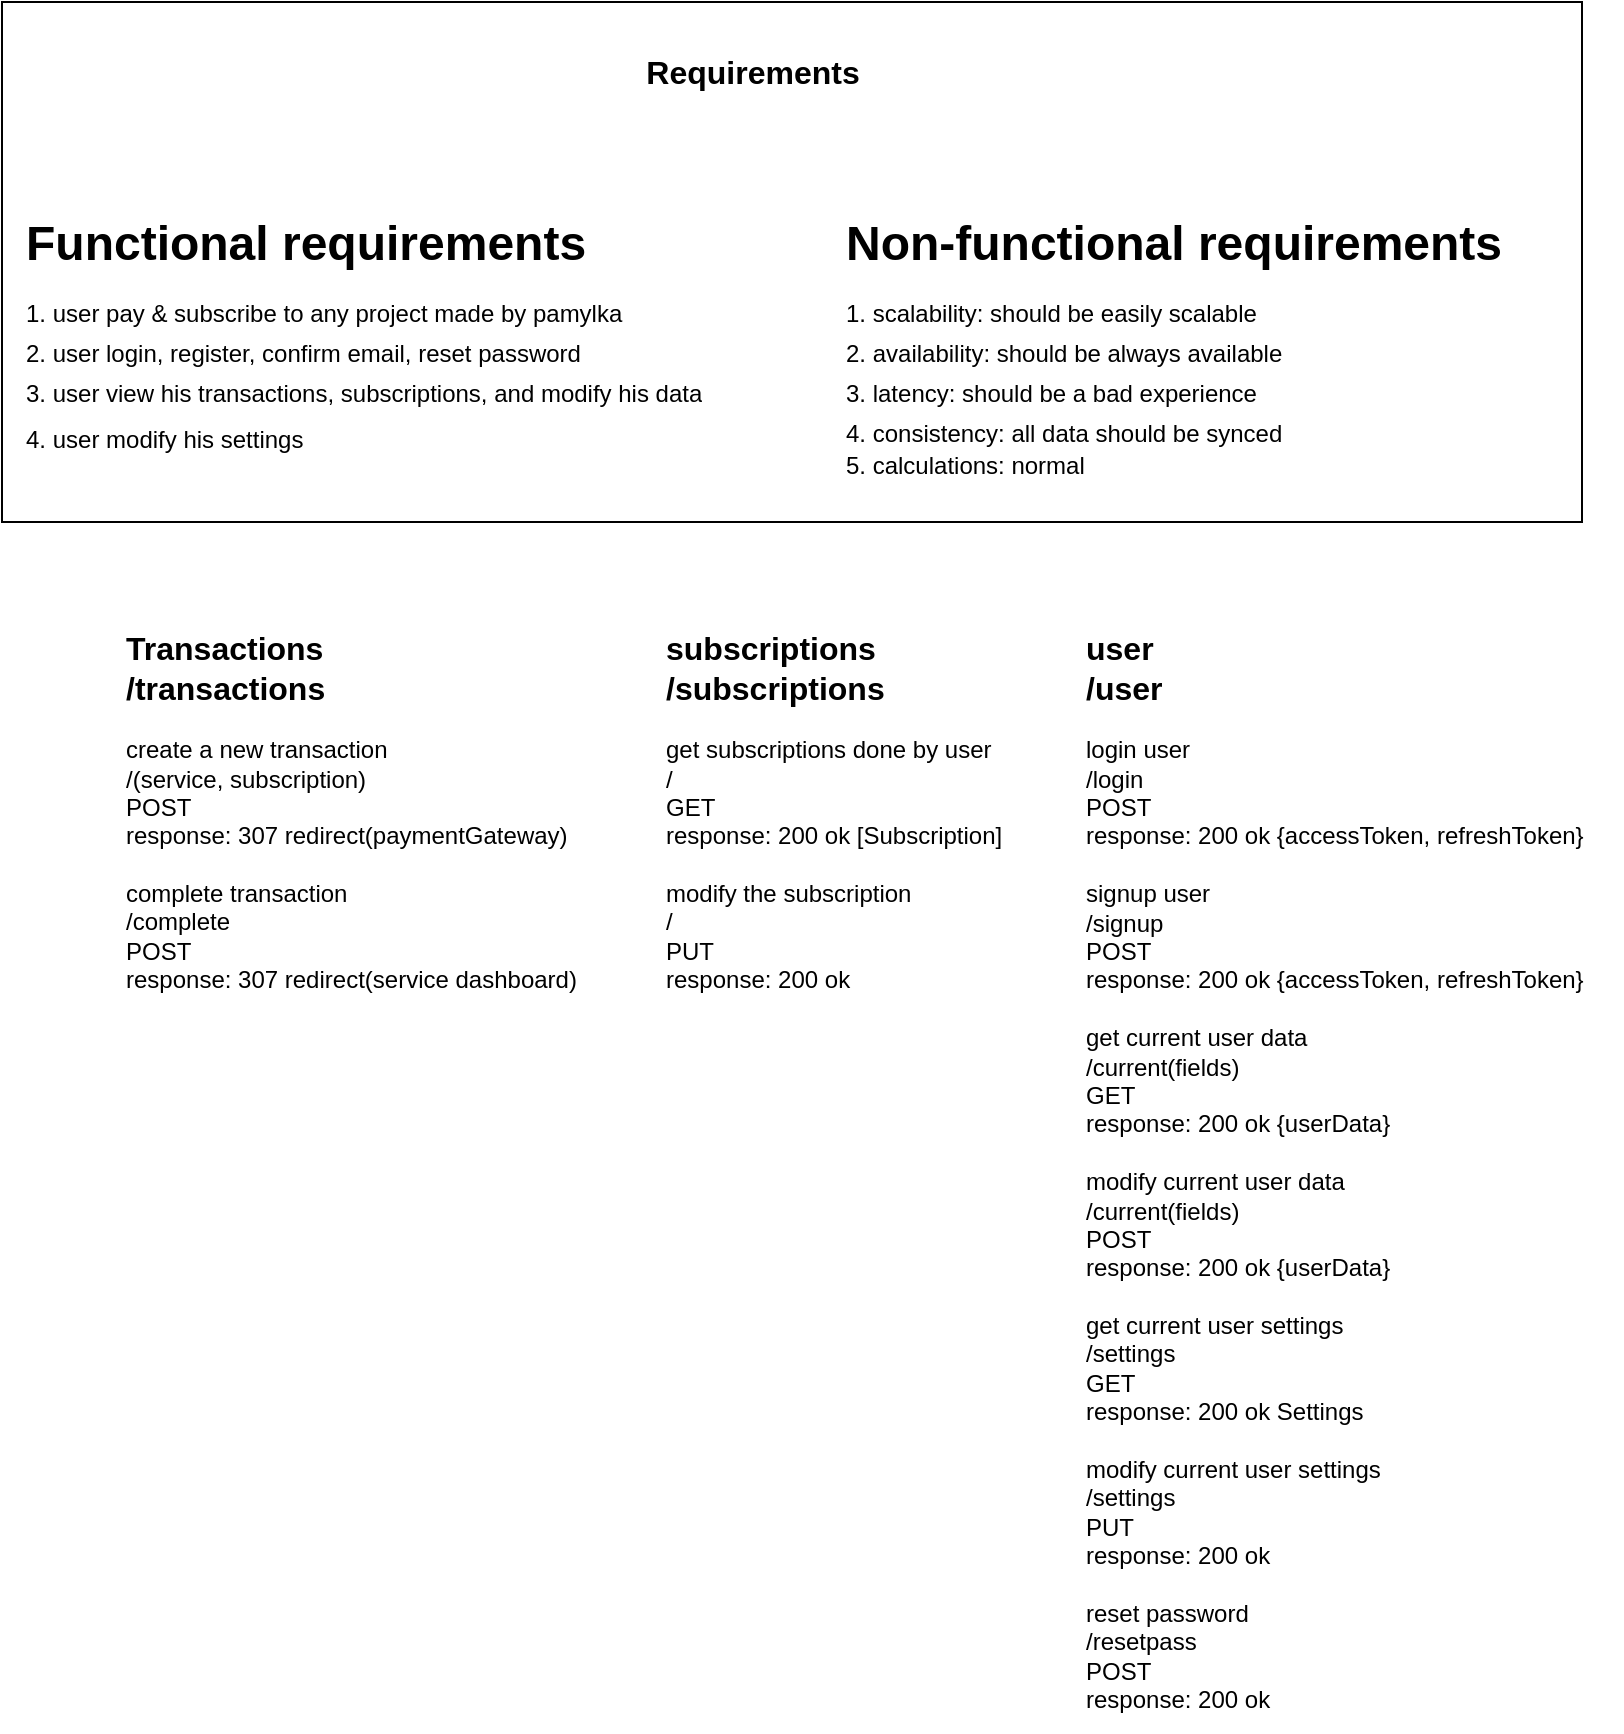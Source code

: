 <mxfile version="26.0.11">
  <diagram name="Page-1" id="A-T3FALHQHnoEPlZ2RTH">
    <mxGraphModel dx="1000" dy="497" grid="1" gridSize="10" guides="1" tooltips="1" connect="1" arrows="1" fold="1" page="1" pageScale="1" pageWidth="850" pageHeight="1100" math="0" shadow="0">
      <root>
        <mxCell id="0" />
        <mxCell id="1" parent="0" />
        <mxCell id="4O8g2oR4PRuLh8lg2v8v-18" value="" style="whiteSpace=wrap;html=1;fontSize=11;" vertex="1" parent="1">
          <mxGeometry x="20" y="60" width="790" height="260" as="geometry" />
        </mxCell>
        <mxCell id="4O8g2oR4PRuLh8lg2v8v-1" value="&lt;h1 style=&quot;margin-top: 0px;&quot;&gt;&lt;span style=&quot;background-color: transparent; color: light-dark(rgb(0, 0, 0), rgb(255, 255, 255));&quot;&gt;Functional requirements&lt;/span&gt;&lt;/h1&gt;&lt;h1 style=&quot;margin-top: 0px; line-height: 0%;&quot;&gt;&lt;span style=&quot;font-size: 12px; font-weight: 400;&quot;&gt;1. user pay &amp;amp; subscribe to any project made by pamylka&lt;/span&gt;&lt;/h1&gt;&lt;h1 style=&quot;margin-top: 0px; line-height: 0%;&quot;&gt;&lt;span style=&quot;font-size: 12px; font-weight: 400; background-color: transparent; color: light-dark(rgb(0, 0, 0), rgb(255, 255, 255));&quot;&gt;2. user login, register, confirm email, reset password&lt;/span&gt;&lt;/h1&gt;&lt;h1 style=&quot;margin-top: 0px; line-height: 0%;&quot;&gt;&lt;span style=&quot;font-size: 12px; font-weight: 400; background-color: transparent; color: light-dark(rgb(0, 0, 0), rgb(255, 255, 255));&quot;&gt;3. user view his transactions, subscriptions, and modify his data&lt;/span&gt;&lt;/h1&gt;&lt;div&gt;&lt;span style=&quot;font-size: 12px; font-weight: 400; background-color: transparent; color: light-dark(rgb(0, 0, 0), rgb(255, 255, 255));&quot;&gt;4. user modify his settings&lt;/span&gt;&lt;/div&gt;" style="text;html=1;whiteSpace=wrap;overflow=hidden;rounded=0;" vertex="1" parent="1">
          <mxGeometry x="30" y="160" width="370" height="130" as="geometry" />
        </mxCell>
        <mxCell id="4O8g2oR4PRuLh8lg2v8v-14" value="&lt;h1 style=&quot;margin-top: 0px;&quot;&gt;&lt;span style=&quot;background-color: transparent; color: light-dark(rgb(0, 0, 0), rgb(255, 255, 255));&quot;&gt;Non-functional requirements&lt;/span&gt;&lt;/h1&gt;&lt;h1 style=&quot;margin-top: 0px; line-height: 0%;&quot;&gt;&lt;span style=&quot;font-size: 12px; font-weight: 400;&quot;&gt;1. scalability: should be easily scalable&lt;/span&gt;&lt;/h1&gt;&lt;h1 style=&quot;margin-top: 0px; line-height: 0%;&quot;&gt;&lt;span style=&quot;background-color: transparent; color: light-dark(rgb(0, 0, 0), rgb(255, 255, 255)); font-size: 12px; font-weight: 400;&quot;&gt;2. availability: should be always available&lt;/span&gt;&lt;/h1&gt;&lt;h1 style=&quot;margin-top: 0px; line-height: 0%;&quot;&gt;&lt;span style=&quot;background-color: transparent; color: light-dark(rgb(0, 0, 0), rgb(255, 255, 255)); font-size: 12px; font-weight: 400;&quot;&gt;3. latency: should be a bad experience&lt;/span&gt;&lt;/h1&gt;&lt;h1 style=&quot;margin-top: 0px; line-height: 0%;&quot;&gt;&lt;span style=&quot;background-color: transparent; color: light-dark(rgb(0, 0, 0), rgb(255, 255, 255)); font-size: 12px; font-weight: normal;&quot;&gt;4. consistency: all data should be synced&lt;/span&gt;&lt;/h1&gt;&lt;div style=&quot;line-height: 0%;&quot;&gt;&lt;span style=&quot;background-color: transparent; color: light-dark(rgb(0, 0, 0), rgb(255, 255, 255));&quot;&gt;5. calculations: normal&lt;/span&gt;&lt;/div&gt;" style="text;html=1;whiteSpace=wrap;overflow=hidden;rounded=0;" vertex="1" parent="1">
          <mxGeometry x="440" y="160" width="350" height="150" as="geometry" />
        </mxCell>
        <mxCell id="4O8g2oR4PRuLh8lg2v8v-15" value="&lt;font style=&quot;font-size: 16px;&quot;&gt;&lt;b&gt;Requirements&lt;/b&gt;&lt;/font&gt;" style="text;html=1;align=center;verticalAlign=middle;resizable=0;points=[];autosize=1;strokeColor=none;fillColor=none;" vertex="1" parent="1">
          <mxGeometry x="330" y="80" width="130" height="30" as="geometry" />
        </mxCell>
        <mxCell id="4O8g2oR4PRuLh8lg2v8v-23" value="&lt;div&gt;&lt;span style=&quot;font-size: 16px;&quot;&gt;&lt;b&gt;Transactions&lt;/b&gt;&lt;/span&gt;&lt;/div&gt;&lt;font style=&quot;font-size: 16px;&quot;&gt;&lt;b&gt;/transactions&lt;/b&gt;&lt;/font&gt;&lt;div&gt;&lt;br&gt;&lt;/div&gt;&lt;div&gt;create a new transaction&lt;/div&gt;&lt;div&gt;/(service, subscription)&lt;/div&gt;&lt;div&gt;POST&lt;/div&gt;&lt;div&gt;response: 307 redirect(paymentGateway)&lt;/div&gt;&lt;div&gt;&lt;br&gt;&lt;/div&gt;&lt;div&gt;complete transaction&lt;/div&gt;&lt;div&gt;/complete&lt;/div&gt;&lt;div&gt;POST&lt;/div&gt;&lt;div&gt;response: 307 redirect(service dashboard)&lt;/div&gt;" style="text;html=1;align=left;verticalAlign=middle;resizable=0;points=[];autosize=1;strokeColor=none;fillColor=none;" vertex="1" parent="1">
          <mxGeometry x="80" y="365" width="250" height="200" as="geometry" />
        </mxCell>
        <mxCell id="4O8g2oR4PRuLh8lg2v8v-24" value="&lt;div&gt;&lt;span style=&quot;font-size: 16px;&quot;&gt;&lt;b&gt;subscriptions&lt;/b&gt;&lt;/span&gt;&lt;/div&gt;&lt;div&gt;&lt;span style=&quot;font-size: 16px;&quot;&gt;&lt;b&gt;/subscriptions&lt;/b&gt;&lt;/span&gt;&lt;/div&gt;&lt;div&gt;&lt;br&gt;&lt;/div&gt;&lt;div&gt;get subscriptions done by user&lt;/div&gt;&lt;div&gt;&lt;span style=&quot;background-color: transparent; color: light-dark(rgb(0, 0, 0), rgb(255, 255, 255));&quot;&gt;/&lt;/span&gt;&lt;/div&gt;&lt;div&gt;&lt;span style=&quot;background-color: transparent; color: light-dark(rgb(0, 0, 0), rgb(255, 255, 255));&quot;&gt;GET&lt;/span&gt;&lt;/div&gt;&lt;div&gt;response: 200 ok [Subscription]&lt;/div&gt;&lt;div&gt;&lt;br&gt;&lt;/div&gt;&lt;div&gt;modify the subscription&lt;/div&gt;&lt;div&gt;/&lt;/div&gt;&lt;div&gt;PUT&lt;/div&gt;&lt;div&gt;response: 200 ok&lt;/div&gt;" style="text;html=1;align=left;verticalAlign=middle;resizable=0;points=[];autosize=1;strokeColor=none;fillColor=none;" vertex="1" parent="1">
          <mxGeometry x="350" y="365" width="190" height="200" as="geometry" />
        </mxCell>
        <mxCell id="4O8g2oR4PRuLh8lg2v8v-25" value="&lt;div&gt;&lt;b style=&quot;font-size: 16px; background-color: transparent; color: light-dark(rgb(0, 0, 0), rgb(255, 255, 255));&quot;&gt;user&lt;/b&gt;&lt;/div&gt;&lt;div&gt;&lt;b style=&quot;font-size: 16px; background-color: transparent; color: light-dark(rgb(0, 0, 0), rgb(255, 255, 255));&quot;&gt;/user&lt;/b&gt;&lt;/div&gt;&lt;div&gt;&lt;br&gt;&lt;/div&gt;&lt;div&gt;login user&lt;/div&gt;&lt;div&gt;&lt;span style=&quot;background-color: transparent; color: light-dark(rgb(0, 0, 0), rgb(255, 255, 255));&quot;&gt;/login&lt;/span&gt;&lt;/div&gt;&lt;div&gt;POST&lt;/div&gt;&lt;div&gt;response: 200 ok {accessToken, refreshToken}&lt;/div&gt;&lt;div&gt;&lt;br&gt;&lt;/div&gt;&lt;div&gt;signup user&lt;/div&gt;&lt;div&gt;/signup&lt;/div&gt;&lt;div&gt;POST&lt;/div&gt;&lt;div&gt;response: 200 ok {accessToken, refreshToken}&lt;/div&gt;&lt;div&gt;&lt;br&gt;&lt;/div&gt;&lt;div&gt;get current user data&lt;/div&gt;&lt;div&gt;/current(fields)&lt;/div&gt;&lt;div&gt;GET&lt;/div&gt;&lt;div&gt;response: 200 ok {userData}&lt;/div&gt;&lt;div&gt;&lt;br&gt;&lt;/div&gt;&lt;div&gt;modify current user data&lt;/div&gt;&lt;div&gt;/current(fields)&lt;/div&gt;&lt;div&gt;POST&lt;/div&gt;&lt;div&gt;response: 200 ok {userData}&lt;/div&gt;&lt;div&gt;&lt;br&gt;&lt;/div&gt;&lt;div&gt;get current user settings&lt;/div&gt;&lt;div&gt;/settings&lt;/div&gt;&lt;div&gt;GET&lt;/div&gt;&lt;div&gt;response: 200 ok Settings&lt;/div&gt;&lt;div&gt;&lt;br&gt;&lt;/div&gt;&lt;div&gt;modify current user settings&lt;/div&gt;&lt;div&gt;/settings&lt;/div&gt;&lt;div&gt;PUT&lt;/div&gt;&lt;div&gt;response: 200 ok&lt;/div&gt;&lt;div&gt;&lt;br&gt;&lt;/div&gt;&lt;div&gt;reset password&lt;/div&gt;&lt;div&gt;/resetpass&lt;/div&gt;&lt;div&gt;POST&lt;/div&gt;&lt;div&gt;response: 200 ok&lt;/div&gt;" style="text;html=1;align=left;verticalAlign=middle;resizable=0;points=[];autosize=1;strokeColor=none;fillColor=none;" vertex="1" parent="1">
          <mxGeometry x="560" y="365" width="270" height="560" as="geometry" />
        </mxCell>
      </root>
    </mxGraphModel>
  </diagram>
</mxfile>
